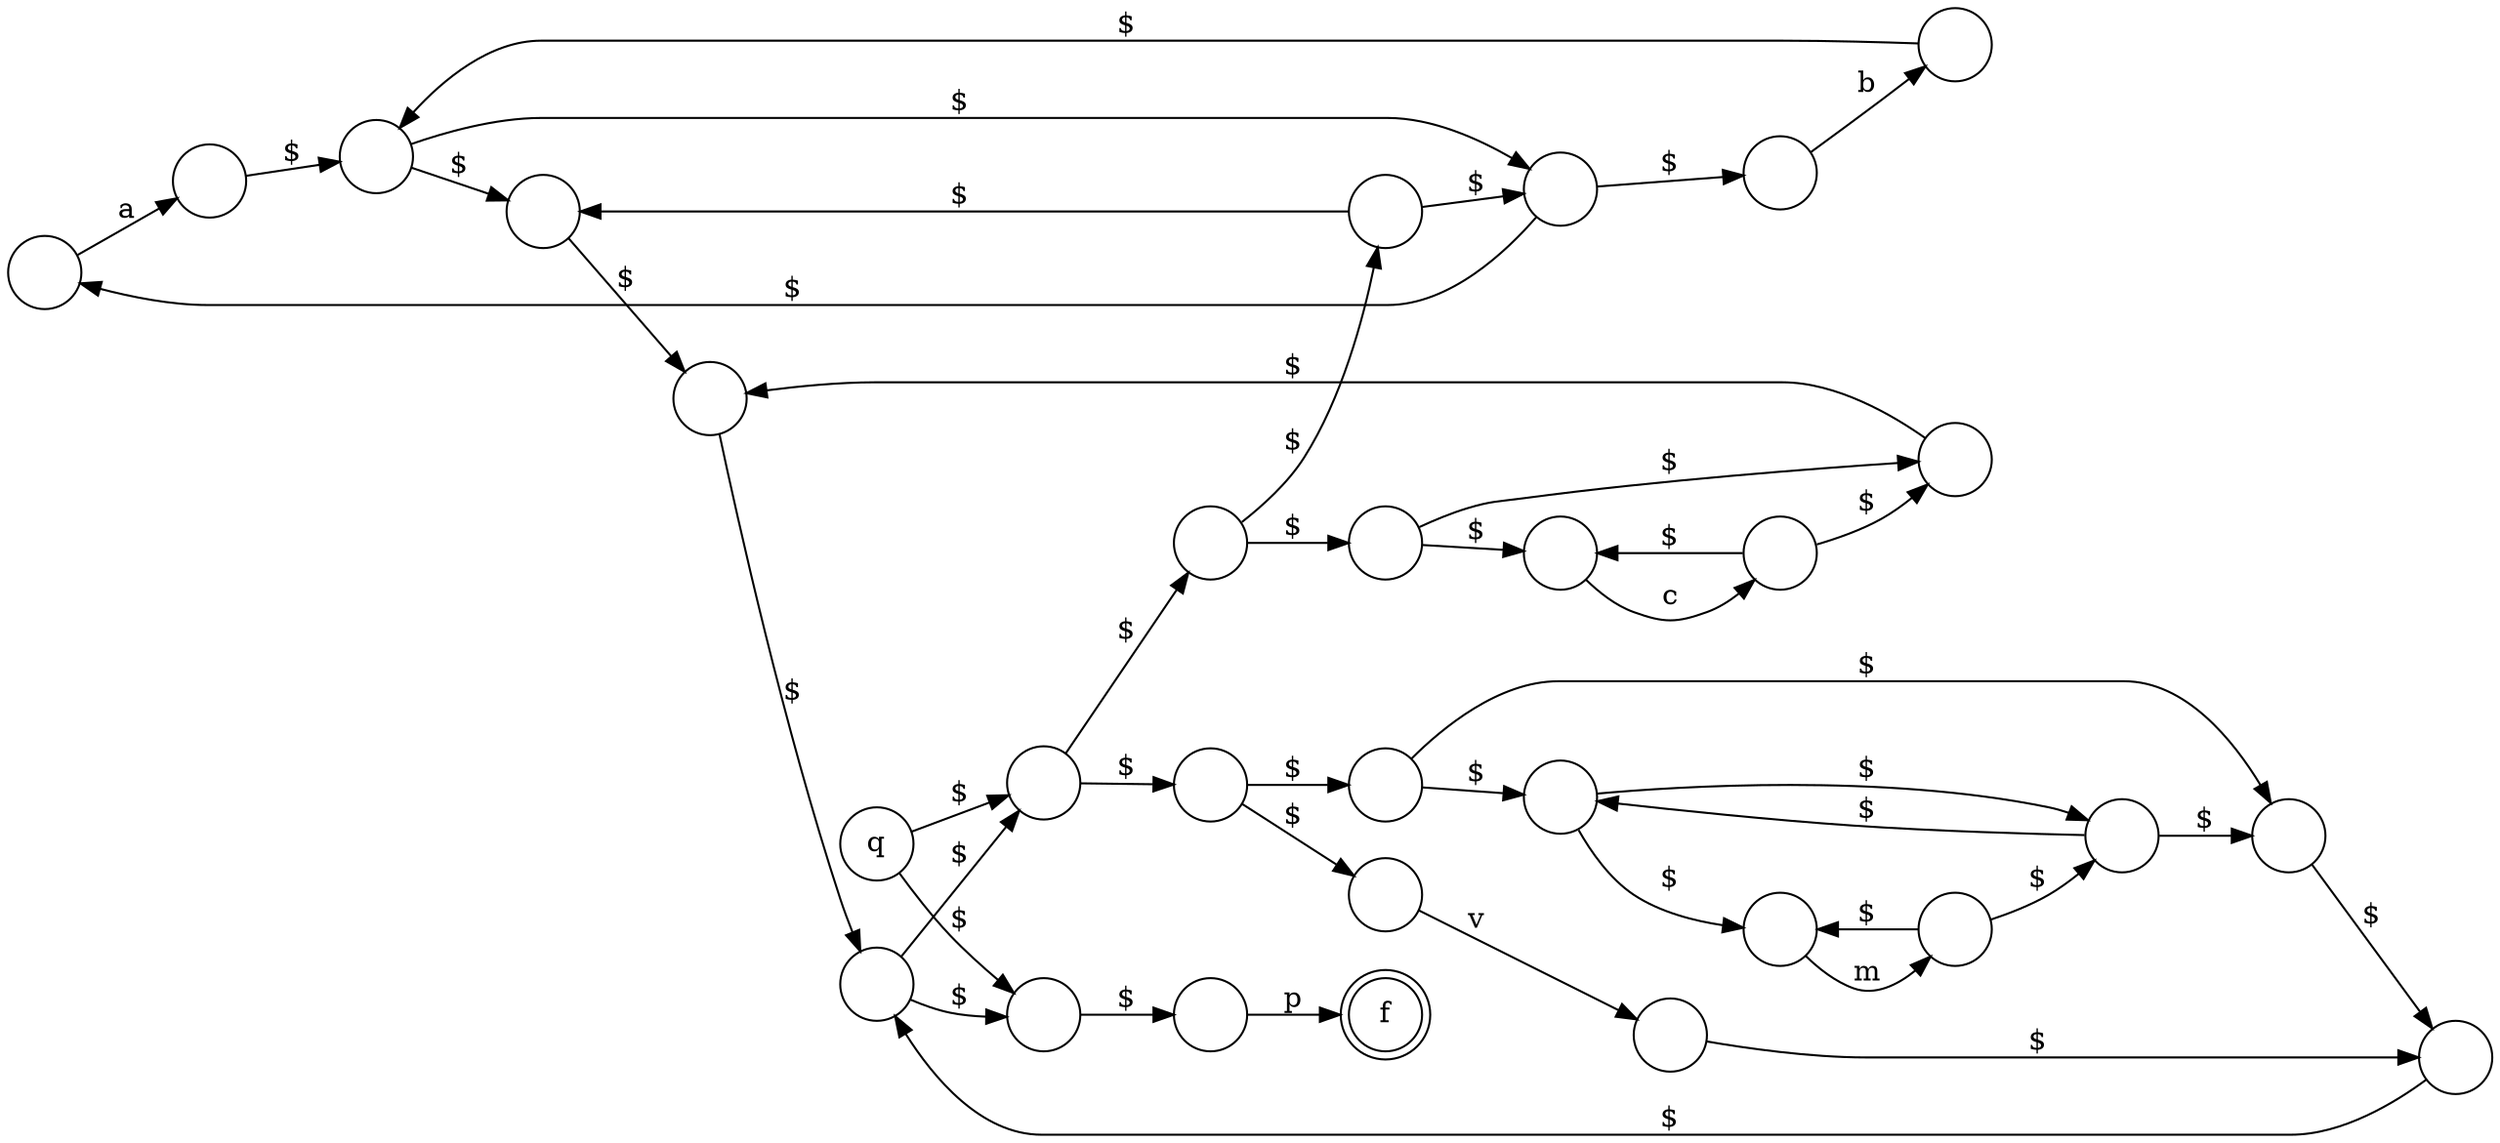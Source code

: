 digraph {
	node[label="", shape="circle"]
	rankdir="LR"
	s000001F4D768EAF0->s000001F4D768EA30 [label="a"]
	s000001F4D768EA70->s000001F4D768EAB0 [label="b"]
	s000001F4D768EDF0->s000001F4D768EAF0 [label="$"]
	s000001F4D768EDF0->s000001F4D768EA70 [label="$"]
	s000001F4D768EA30->s000001F4D768EF30 [label="$"]
	s000001F4D768EAB0->s000001F4D768EF30 [label="$"]
	s000001F4D768EE30->s000001F4D768EDF0 [label="$"]
	s000001F4D768EF30->s000001F4D768EDF0 [label="$"]
	s000001F4D768EF30->s000001F4D768EF10 [label="$"]
	s000001F4D768EE30->s000001F4D768EF10 [label="$"]
	s000001F4D768ED50->s000001F4D768ED10 [label="c"]
	s000001F4D768EDB0->s000001F4D768ED50 [label="$"]
	s000001F4D768ED10->s000001F4D768ED50 [label="$"]
	s000001F4D768ED10->s000001F4D768F170 [label="$"]
	s000001F4D768EDB0->s000001F4D768F170 [label="$"]
	s000001F4D768EE70->s000001F4D768EE30 [label="$"]
	s000001F4D768EE70->s000001F4D768EDB0 [label="$"]
	s000001F4D768EF10->s000001F4D768EA90 [label="$"]
	s000001F4D768F170->s000001F4D768EA90 [label="$"]
	s000001F4D768EE90->s000001F4D768ED90 [label="v"]
	s000001F4D768EF90->s000001F4D768EB10 [label="m"]
	s000001F4D768EAD0->s000001F4D768EF90 [label="$"]
	s000001F4D768EB10->s000001F4D768EF90 [label="$"]
	s000001F4D768EB10->s000001F4D768ECB0 [label="$"]
	s000001F4D768EAD0->s000001F4D768ECB0 [label="$"]
	s000001F4D768EA50->s000001F4D768EAD0 [label="$"]
	s000001F4D768ECB0->s000001F4D768EAD0 [label="$"]
	s000001F4D768ECB0->s000001F4D768F190 [label="$"]
	s000001F4D768EA50->s000001F4D768F190 [label="$"]
	s000001F4D768F050->s000001F4D768EE90 [label="$"]
	s000001F4D768F050->s000001F4D768EA50 [label="$"]
	s000001F4D768ED90->s000001F4D768EF70 [label="$"]
	s000001F4D768F190->s000001F4D768EF70 [label="$"]
	s000001F4D768EF50->s000001F4D768EE70 [label="$"]
	s000001F4D768EF50->s000001F4D768F050 [label="$"]
	s000001F4D768EA90->s000001F4D768F070 [label="$"]
	s000001F4D768EF70->s000001F4D768F070 [label="$"]
	s000001F4D768F0D0->s000001F4D768EF50 [label="$"]
	s000001F4D768F070->s000001F4D768EF50 [label="$"]
	s000001F4D768F070->s000001F4D768EEF0 [label="$"]
	s000001F4D768F0D0->s000001F4D768EEF0 [label="$"]
	s000001F4D768EDD0->s000001F4D768F0F0 [label="p"]
	s000001F4D768EEF0->s000001F4D768EDD0 [label="$"]
	s000001F4D768F0D0 [label="q"]
	s000001F4D768F0F0 [label="f", shape="doublecircle"]
}
